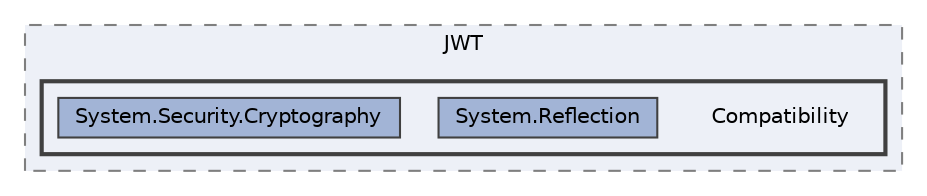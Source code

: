 digraph "C:/Users/adenf/RiderProjects/Openlabs.Mgcxm/Openlabs.Mgcxm/JWT/Compatibility"
{
 // LATEX_PDF_SIZE
  bgcolor="transparent";
  edge [fontname=Helvetica,fontsize=10,labelfontname=Helvetica,labelfontsize=10];
  node [fontname=Helvetica,fontsize=10,shape=box,height=0.2,width=0.4];
  compound=true
  subgraph clusterdir_cb676df328d34b1ef2c9afe540e7d538 {
    graph [ bgcolor="#edf0f7", pencolor="grey50", label="JWT", fontname=Helvetica,fontsize=10 style="filled,dashed", URL="dir_cb676df328d34b1ef2c9afe540e7d538.html",tooltip=""]
  subgraph clusterdir_8698bff08e98054ccc6c25fe3a7d755b {
    graph [ bgcolor="#edf0f7", pencolor="grey25", label="", fontname=Helvetica,fontsize=10 style="filled,bold", URL="dir_8698bff08e98054ccc6c25fe3a7d755b.html",tooltip=""]
    dir_8698bff08e98054ccc6c25fe3a7d755b [shape=plaintext, label="Compatibility"];
  dir_371115faa1a8aff4969000b9e8901c48 [label="System.Reflection", fillcolor="#a2b4d6", color="grey25", style="filled", URL="dir_371115faa1a8aff4969000b9e8901c48.html",tooltip=""];
  dir_fa76140531b7300e00a675fd46ea503e [label="System.Security.Cryptography", fillcolor="#a2b4d6", color="grey25", style="filled", URL="dir_fa76140531b7300e00a675fd46ea503e.html",tooltip=""];
  }
  }
}
